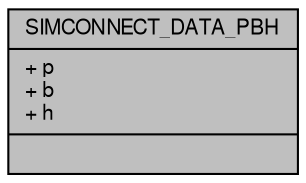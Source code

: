 digraph "SIMCONNECT_DATA_PBH"
{
  bgcolor="transparent";
  edge [fontname="FreeSans",fontsize="10",labelfontname="FreeSans",labelfontsize="10"];
  node [fontname="FreeSans",fontsize="10",shape=record];
  Node1 [label="{SIMCONNECT_DATA_PBH\n|+ p\l+ b\l+ h\l|}",height=0.2,width=0.4,color="black", fillcolor="grey75", style="filled" fontcolor="black"];
}
